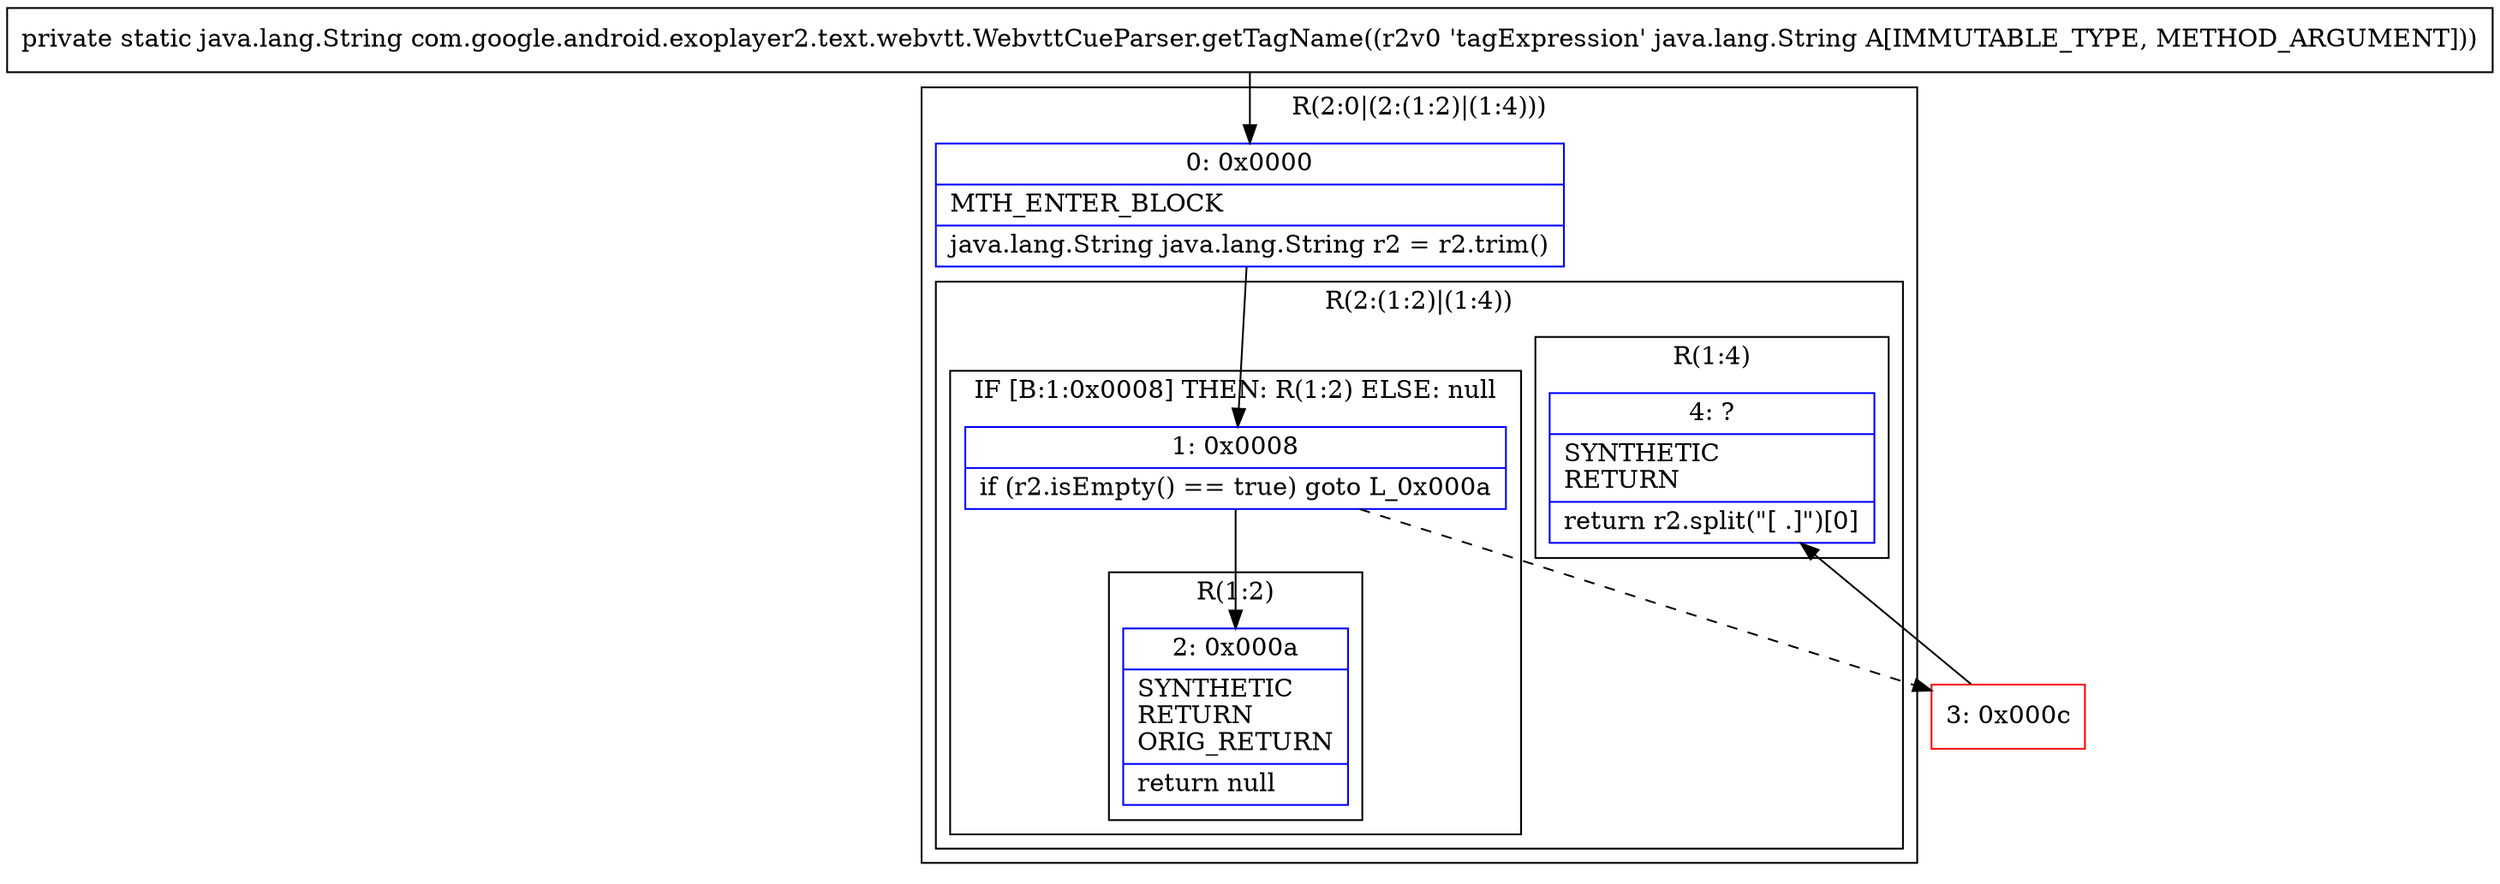 digraph "CFG forcom.google.android.exoplayer2.text.webvtt.WebvttCueParser.getTagName(Ljava\/lang\/String;)Ljava\/lang\/String;" {
subgraph cluster_Region_1456695302 {
label = "R(2:0|(2:(1:2)|(1:4)))";
node [shape=record,color=blue];
Node_0 [shape=record,label="{0\:\ 0x0000|MTH_ENTER_BLOCK\l|java.lang.String java.lang.String r2 = r2.trim()\l}"];
subgraph cluster_Region_1909833824 {
label = "R(2:(1:2)|(1:4))";
node [shape=record,color=blue];
subgraph cluster_IfRegion_1566571256 {
label = "IF [B:1:0x0008] THEN: R(1:2) ELSE: null";
node [shape=record,color=blue];
Node_1 [shape=record,label="{1\:\ 0x0008|if (r2.isEmpty() == true) goto L_0x000a\l}"];
subgraph cluster_Region_1559256190 {
label = "R(1:2)";
node [shape=record,color=blue];
Node_2 [shape=record,label="{2\:\ 0x000a|SYNTHETIC\lRETURN\lORIG_RETURN\l|return null\l}"];
}
}
subgraph cluster_Region_872146815 {
label = "R(1:4)";
node [shape=record,color=blue];
Node_4 [shape=record,label="{4\:\ ?|SYNTHETIC\lRETURN\l|return r2.split(\"[ .]\")[0]\l}"];
}
}
}
Node_3 [shape=record,color=red,label="{3\:\ 0x000c}"];
MethodNode[shape=record,label="{private static java.lang.String com.google.android.exoplayer2.text.webvtt.WebvttCueParser.getTagName((r2v0 'tagExpression' java.lang.String A[IMMUTABLE_TYPE, METHOD_ARGUMENT])) }"];
MethodNode -> Node_0;
Node_0 -> Node_1;
Node_1 -> Node_2;
Node_1 -> Node_3[style=dashed];
Node_3 -> Node_4;
}

